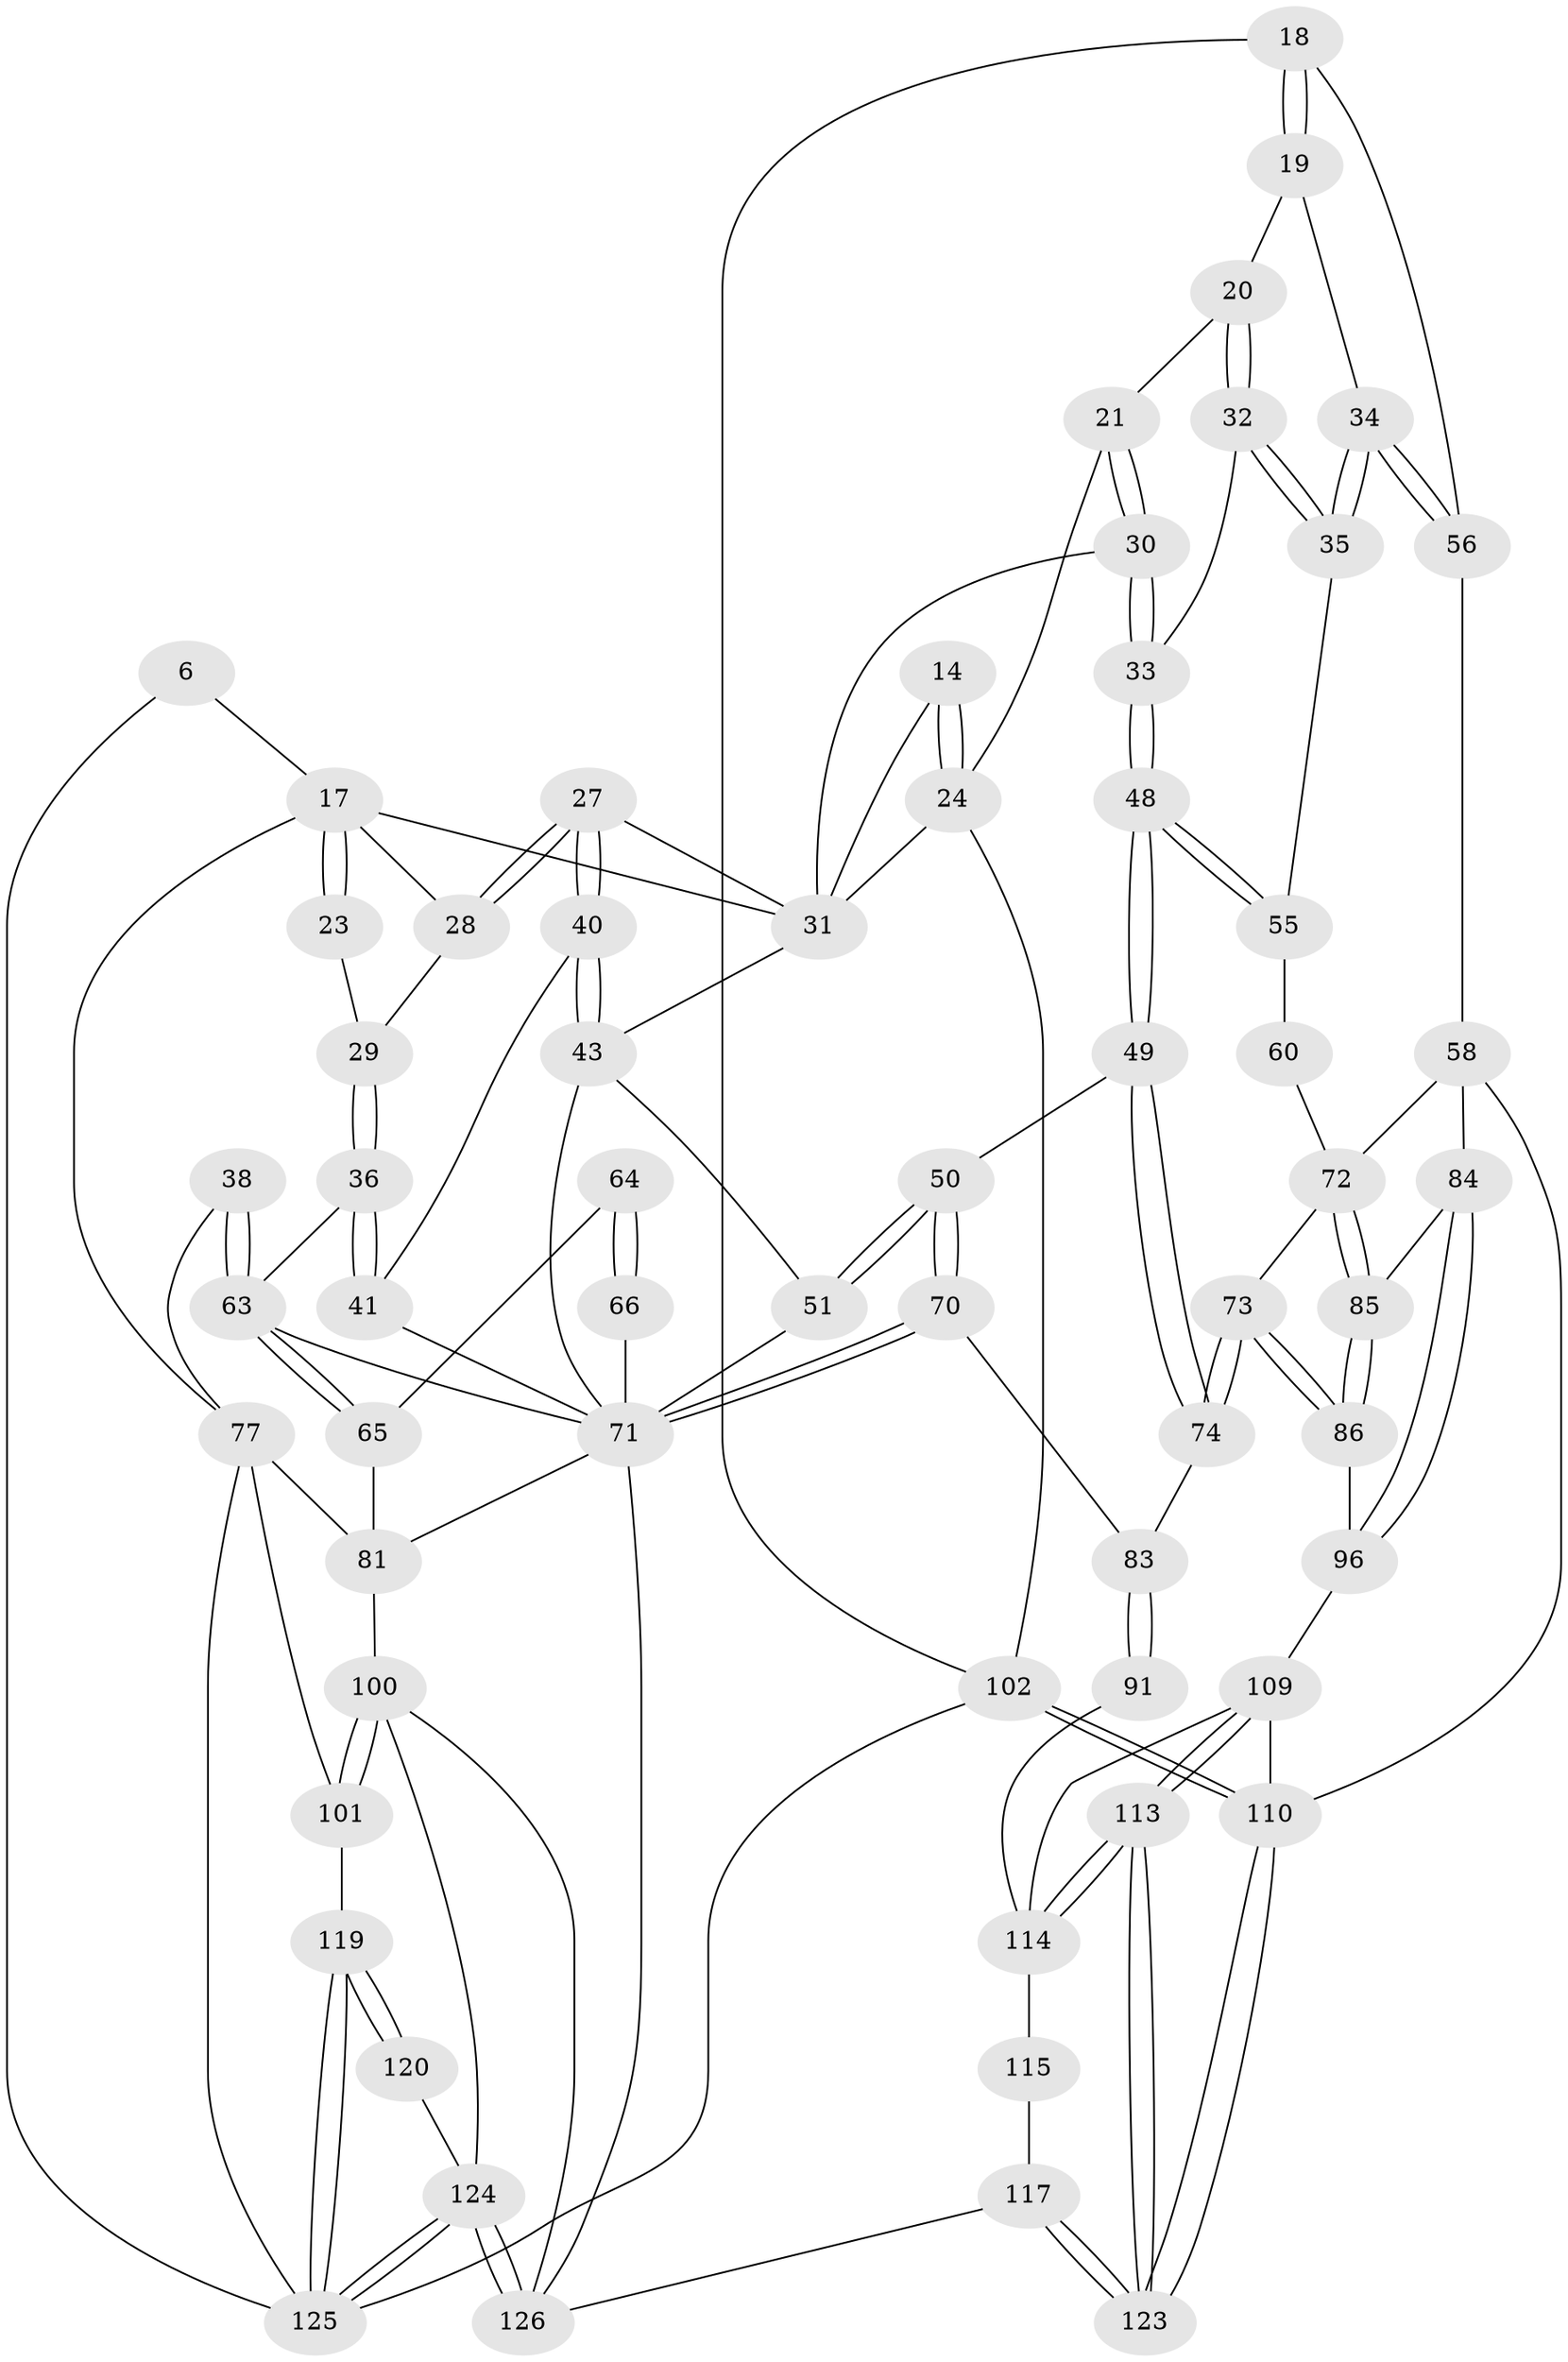 // original degree distribution, {3: 0.031746031746031744, 4: 0.2777777777777778, 6: 0.29365079365079366, 5: 0.3968253968253968}
// Generated by graph-tools (version 1.1) at 2025/00/03/09/25 05:00:45]
// undirected, 63 vertices, 144 edges
graph export_dot {
graph [start="1"]
  node [color=gray90,style=filled];
  6 [pos="+0.142187619304504+0"];
  14 [pos="+0.6369061407433587+0.2014336094542942",super="+11"];
  17 [pos="+0+0.20444747815019293",super="+10+9"];
  18 [pos="+1+0"];
  19 [pos="+0.9041643003517816+0.18807764313590133"];
  20 [pos="+0.8752648285977267+0.18839020509921695"];
  21 [pos="+0.8702871174253777+0.18715651982436723"];
  23 [pos="+0.07528498744968264+0.17049342563386877"];
  24 [pos="+0.6368365632128269+0.2030017232396956",super="+22+13"];
  27 [pos="+0.42292095820143877+0.2488107224330926"];
  28 [pos="+0.27103835536164317+0.19269129544332023"];
  29 [pos="+0.2531968284067674+0.21575546704888926"];
  30 [pos="+0.6929655317144999+0.2615539159828255"];
  31 [pos="+0.6458394122707857+0.23268861857450787",super="+25+26"];
  32 [pos="+0.8334425335891444+0.37442361218235043"];
  33 [pos="+0.7514208904506177+0.3727664903256263"];
  34 [pos="+0.932450976045054+0.3992079494728796"];
  35 [pos="+0.9113518463715392+0.39857744161838277"];
  36 [pos="+0.24813330534157244+0.22827402152791976"];
  38 [pos="+0.028163578293942802+0.36836723461449133"];
  40 [pos="+0.4238245630995955+0.26774970085010324"];
  41 [pos="+0.340092850217852+0.36341730838203734"];
  43 [pos="+0.49302060969728434+0.4054145431234054",super="+42"];
  48 [pos="+0.6879270683149149+0.5169707862419874"];
  49 [pos="+0.6752699527280844+0.5320391423703925"];
  50 [pos="+0.6017264568402857+0.5152546133647177"];
  51 [pos="+0.5212872753050856+0.4432886577872109"];
  55 [pos="+0.8037406939494476+0.5098353895607346",super="+54"];
  56 [pos="+1+0.4868454962971251"];
  58 [pos="+1+0.5610282861323326",super="+57"];
  60 [pos="+0.8654903916691934+0.5399061366093985"];
  63 [pos="+0.1783529978081817+0.4875815136925578",super="+47+37"];
  64 [pos="+0.289552140302937+0.5493699670402679"];
  65 [pos="+0.18473450808550856+0.5368807625931519"];
  66 [pos="+0.3614576620947599+0.6299224027205365",super="+61+62"];
  70 [pos="+0.4525884838376108+0.6827354601519232"];
  71 [pos="+0.43084840530197455+0.6848070191953174",super="+67+52+53+69+46"];
  72 [pos="+0.805241672870254+0.616322495548729",super="+59"];
  73 [pos="+0.7132767770733709+0.6129928097935546"];
  74 [pos="+0.7018490007806943+0.6015561394834984"];
  77 [pos="+0+0.640572565039196",super="+76"];
  81 [pos="+0.17662315140844348+0.6614902148500946",super="+80+75"];
  83 [pos="+0.479519216270898+0.6960390450002361",super="+82"];
  84 [pos="+0.904429223483571+0.6958160072421685"];
  85 [pos="+0.883523012203185+0.687374941751781"];
  86 [pos="+0.7432071839495992+0.7336449414456514"];
  91 [pos="+0.5681786179882006+0.7535414944002246"];
  96 [pos="+0.9036060629994388+0.7199546946725773",super="+87"];
  100 [pos="+0.1566723956600824+0.8071062203421846",super="+92"];
  101 [pos="+0.12158539479380226+0.8019651081542243",super="+78+79"];
  102 [pos="+1+1",super="+4"];
  109 [pos="+0.8184115518540284+0.8494533191967137",super="+103"];
  110 [pos="+1+1",super="+108+98+97"];
  113 [pos="+0.8900247743170456+1"];
  114 [pos="+0.6875063989853797+0.8481206426118275",super="+111+90"];
  115 [pos="+0.5729635322823158+1",super="+112+106"];
  117 [pos="+0.5564335546045153+1",super="+116"];
  119 [pos="+0+0.9166967888049076"];
  120 [pos="+0+0.8882976111675515"];
  123 [pos="+0.9779809978476212+1"];
  124 [pos="+0+1",super="+122+121"];
  125 [pos="+0+1",super="+5"];
  126 [pos="+0.18972508768208524+1",super="+118"];
  6 -- 125;
  6 -- 17;
  14 -- 24 [weight=3];
  14 -- 24;
  14 -- 31;
  17 -- 23 [weight=2];
  17 -- 23;
  17 -- 28;
  17 -- 77;
  17 -- 31;
  18 -- 19;
  18 -- 19;
  18 -- 56;
  18 -- 102;
  19 -- 20;
  19 -- 34;
  20 -- 21;
  20 -- 32;
  20 -- 32;
  21 -- 30;
  21 -- 30;
  21 -- 24;
  23 -- 29;
  24 -- 102;
  24 -- 31 [weight=2];
  27 -- 28;
  27 -- 28;
  27 -- 40;
  27 -- 40;
  27 -- 31;
  28 -- 29;
  29 -- 36;
  29 -- 36;
  30 -- 31;
  30 -- 33;
  30 -- 33;
  31 -- 43;
  32 -- 33;
  32 -- 35;
  32 -- 35;
  33 -- 48;
  33 -- 48;
  34 -- 35;
  34 -- 35;
  34 -- 56;
  34 -- 56;
  35 -- 55;
  36 -- 41;
  36 -- 41;
  36 -- 63;
  38 -- 63 [weight=2];
  38 -- 63;
  38 -- 77;
  40 -- 41;
  40 -- 43;
  40 -- 43;
  41 -- 71;
  43 -- 51;
  43 -- 71;
  48 -- 49;
  48 -- 49;
  48 -- 55;
  48 -- 55;
  49 -- 50;
  49 -- 74;
  49 -- 74;
  50 -- 51;
  50 -- 51;
  50 -- 70;
  50 -- 70;
  51 -- 71;
  55 -- 60 [weight=2];
  56 -- 58;
  58 -- 84;
  58 -- 72;
  58 -- 110;
  60 -- 72;
  63 -- 65;
  63 -- 65;
  63 -- 71;
  64 -- 65;
  64 -- 66 [weight=2];
  64 -- 66;
  65 -- 81;
  66 -- 71 [weight=3];
  70 -- 71;
  70 -- 71;
  70 -- 83;
  71 -- 126;
  71 -- 81;
  72 -- 73;
  72 -- 85;
  72 -- 85;
  73 -- 74;
  73 -- 74;
  73 -- 86;
  73 -- 86;
  74 -- 83;
  77 -- 81 [weight=2];
  77 -- 101 [weight=2];
  77 -- 125;
  81 -- 100;
  83 -- 91 [weight=2];
  83 -- 91;
  84 -- 85;
  84 -- 96;
  84 -- 96;
  85 -- 86;
  85 -- 86;
  86 -- 96;
  91 -- 114;
  96 -- 109 [weight=2];
  100 -- 101;
  100 -- 101;
  100 -- 126;
  100 -- 124;
  101 -- 119;
  102 -- 110 [weight=2];
  102 -- 110;
  102 -- 125 [weight=2];
  109 -- 113;
  109 -- 113;
  109 -- 110 [weight=2];
  109 -- 114;
  110 -- 123;
  110 -- 123;
  113 -- 114;
  113 -- 114;
  113 -- 123;
  113 -- 123;
  114 -- 115 [weight=3];
  115 -- 117 [weight=2];
  117 -- 123;
  117 -- 123;
  117 -- 126 [weight=2];
  119 -- 120;
  119 -- 120;
  119 -- 125;
  119 -- 125;
  120 -- 124;
  124 -- 125;
  124 -- 125;
  124 -- 126 [weight=3];
  124 -- 126;
}
